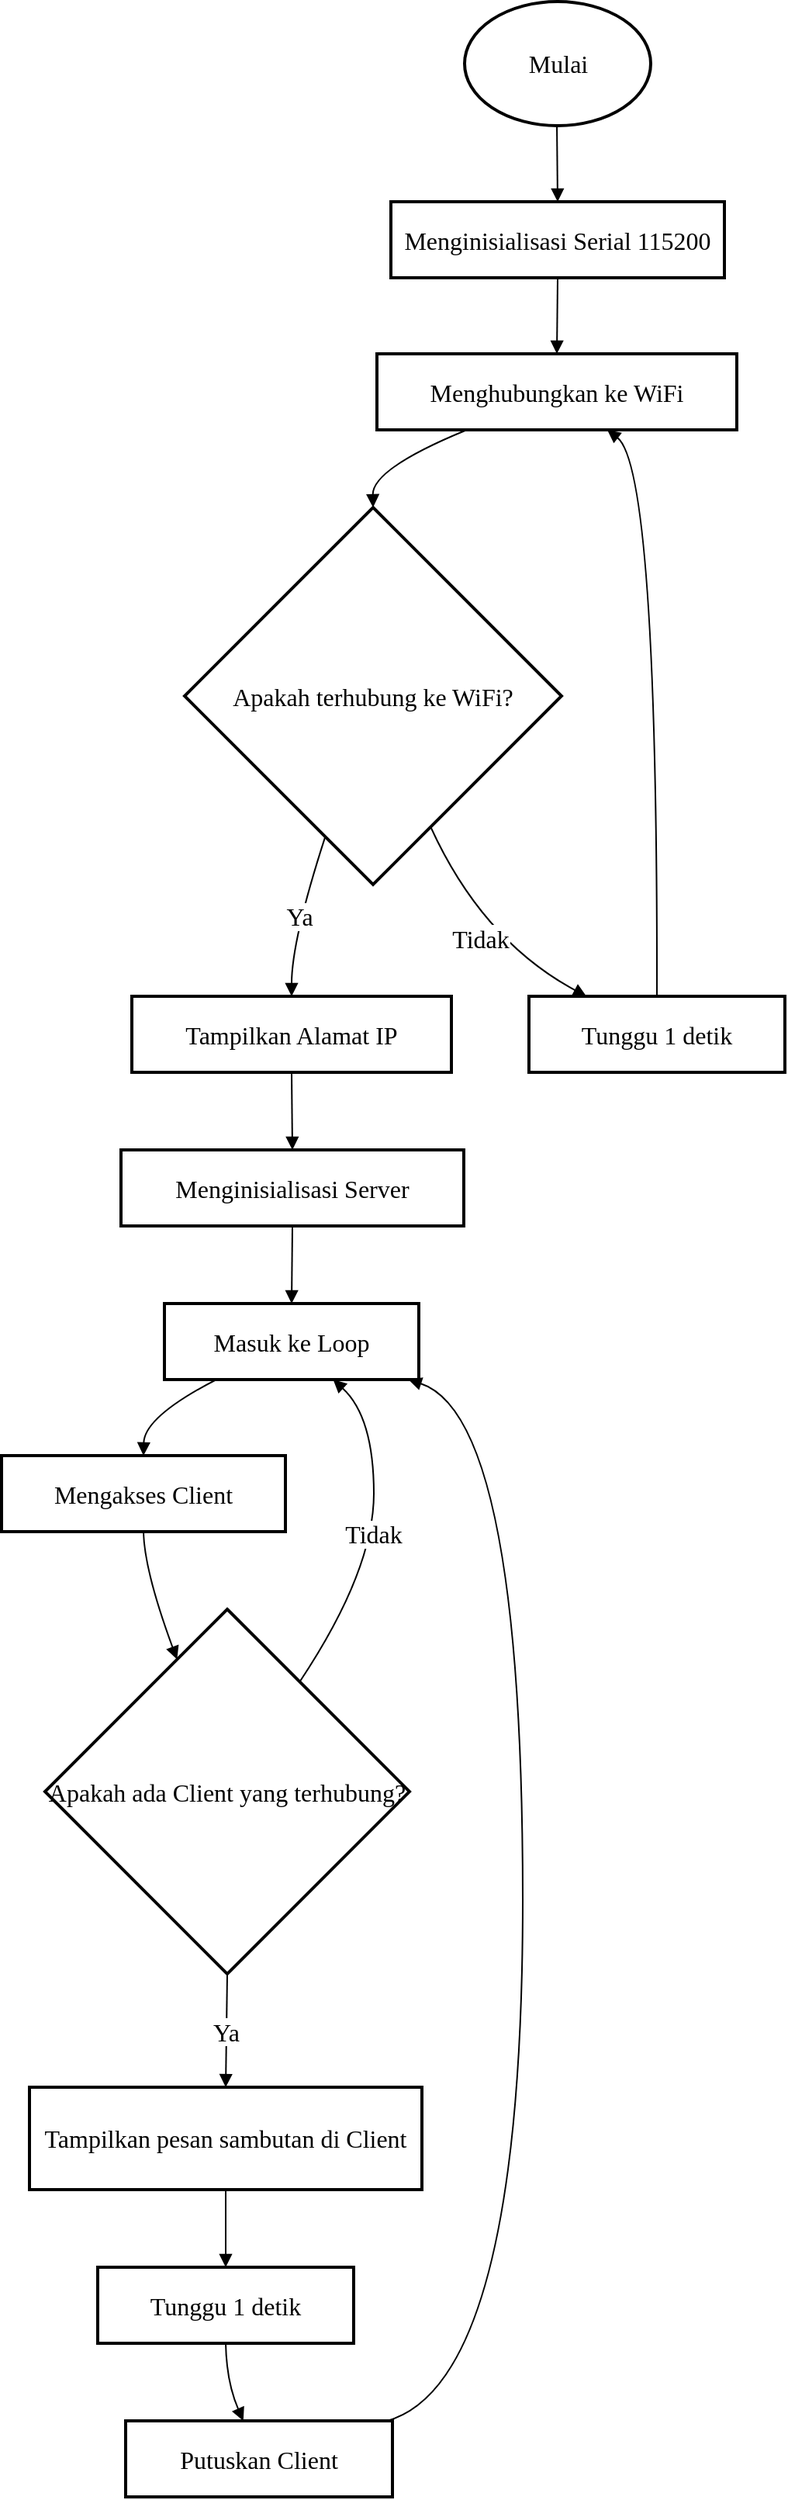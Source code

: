 <mxfile version="24.8.3">
  <diagram name="Halaman-1" id="jjPbN-mT1EbiG51Dy9Li">
    <mxGraphModel grid="1" page="1" gridSize="10" guides="1" tooltips="1" connect="1" arrows="1" fold="1" pageScale="1" pageWidth="827" pageHeight="1169" math="0" shadow="0">
      <root>
        <mxCell id="0" />
        <mxCell id="1" parent="0" />
        <mxCell id="ErBXcJ-Mswv69xuC4HxP-105" value="Menginisialisasi Serial 115200" style="whiteSpace=wrap;strokeWidth=2;fontFamily=Comic Sans MS;fontSize=16;" vertex="1" parent="1">
          <mxGeometry x="412" y="139" width="215" height="49" as="geometry" />
        </mxCell>
        <mxCell id="ErBXcJ-Mswv69xuC4HxP-106" value="Menghubungkan ke WiFi" style="whiteSpace=wrap;strokeWidth=2;fontFamily=Comic Sans MS;fontSize=16;" vertex="1" parent="1">
          <mxGeometry x="403" y="237" width="232" height="49" as="geometry" />
        </mxCell>
        <mxCell id="ErBXcJ-Mswv69xuC4HxP-107" value="Apakah terhubung ke WiFi?" style="rhombus;strokeWidth=2;whiteSpace=wrap;fontFamily=Comic Sans MS;fontSize=16;" vertex="1" parent="1">
          <mxGeometry x="279" y="336" width="243" height="243" as="geometry" />
        </mxCell>
        <mxCell id="ErBXcJ-Mswv69xuC4HxP-108" value="Tampilkan Alamat IP" style="whiteSpace=wrap;strokeWidth=2;fontFamily=Comic Sans MS;fontSize=16;" vertex="1" parent="1">
          <mxGeometry x="245" y="651" width="206" height="49" as="geometry" />
        </mxCell>
        <mxCell id="ErBXcJ-Mswv69xuC4HxP-109" value="Tunggu 1 detik" style="whiteSpace=wrap;strokeWidth=2;fontFamily=Comic Sans MS;fontSize=16;" vertex="1" parent="1">
          <mxGeometry x="501" y="651" width="165" height="49" as="geometry" />
        </mxCell>
        <mxCell id="ErBXcJ-Mswv69xuC4HxP-110" value="Menginisialisasi Server" style="whiteSpace=wrap;strokeWidth=2;fontFamily=Comic Sans MS;fontSize=16;" vertex="1" parent="1">
          <mxGeometry x="238" y="750" width="221" height="49" as="geometry" />
        </mxCell>
        <mxCell id="ErBXcJ-Mswv69xuC4HxP-111" value="Masuk ke Loop" style="whiteSpace=wrap;strokeWidth=2;fontFamily=Comic Sans MS;fontSize=16;" vertex="1" parent="1">
          <mxGeometry x="266" y="849" width="164" height="49" as="geometry" />
        </mxCell>
        <mxCell id="ErBXcJ-Mswv69xuC4HxP-112" value="Mengakses Client" style="whiteSpace=wrap;strokeWidth=2;fontFamily=Comic Sans MS;fontSize=16;" vertex="1" parent="1">
          <mxGeometry x="161" y="947" width="183" height="49" as="geometry" />
        </mxCell>
        <mxCell id="ErBXcJ-Mswv69xuC4HxP-113" value="Apakah ada Client yang terhubung?" style="rhombus;strokeWidth=2;whiteSpace=wrap;fontFamily=Comic Sans MS;fontSize=16;" vertex="1" parent="1">
          <mxGeometry x="189" y="1046" width="235" height="235" as="geometry" />
        </mxCell>
        <mxCell id="ErBXcJ-Mswv69xuC4HxP-114" value="Tampilkan pesan sambutan di Client" style="whiteSpace=wrap;strokeWidth=2;fontFamily=Comic Sans MS;fontSize=16;" vertex="1" parent="1">
          <mxGeometry x="179" y="1354" width="253" height="66" as="geometry" />
        </mxCell>
        <mxCell id="ErBXcJ-Mswv69xuC4HxP-115" value="Tunggu 1 detik" style="whiteSpace=wrap;strokeWidth=2;fontFamily=Comic Sans MS;fontSize=16;" vertex="1" parent="1">
          <mxGeometry x="223" y="1470" width="165" height="49" as="geometry" />
        </mxCell>
        <mxCell id="ErBXcJ-Mswv69xuC4HxP-116" value="Putuskan Client" style="whiteSpace=wrap;strokeWidth=2;fontFamily=Comic Sans MS;fontSize=16;" vertex="1" parent="1">
          <mxGeometry x="241" y="1569" width="172" height="49" as="geometry" />
        </mxCell>
        <mxCell id="ErBXcJ-Mswv69xuC4HxP-117" value="" style="curved=1;startArrow=none;endArrow=block;exitX=0.5;exitY=0.99;entryX=0.5;entryY=-0.01;rounded=0;fontFamily=Comic Sans MS;fontSize=16;" edge="1" parent="1" target="ErBXcJ-Mswv69xuC4HxP-105">
          <mxGeometry relative="1" as="geometry">
            <Array as="points" />
            <mxPoint x="519" y="89" as="sourcePoint" />
          </mxGeometry>
        </mxCell>
        <mxCell id="ErBXcJ-Mswv69xuC4HxP-118" value="" style="curved=1;startArrow=none;endArrow=block;exitX=0.5;exitY=0.99;entryX=0.5;entryY=0.01;rounded=0;fontFamily=Comic Sans MS;fontSize=16;" edge="1" parent="1" source="ErBXcJ-Mswv69xuC4HxP-105" target="ErBXcJ-Mswv69xuC4HxP-106">
          <mxGeometry relative="1" as="geometry">
            <Array as="points" />
          </mxGeometry>
        </mxCell>
        <mxCell id="ErBXcJ-Mswv69xuC4HxP-119" value="" style="curved=1;startArrow=none;endArrow=block;exitX=0.25;exitY=1;entryX=0.5;entryY=0;rounded=0;fontFamily=Comic Sans MS;fontSize=16;" edge="1" parent="1" source="ErBXcJ-Mswv69xuC4HxP-106" target="ErBXcJ-Mswv69xuC4HxP-107">
          <mxGeometry relative="1" as="geometry">
            <Array as="points">
              <mxPoint x="400" y="311" />
            </Array>
          </mxGeometry>
        </mxCell>
        <mxCell id="ErBXcJ-Mswv69xuC4HxP-120" value="Ya" style="curved=1;startArrow=none;endArrow=block;exitX=0.33;exitY=1;entryX=0.5;entryY=0.01;rounded=0;fontFamily=Comic Sans MS;fontSize=16;" edge="1" parent="1" source="ErBXcJ-Mswv69xuC4HxP-107" target="ErBXcJ-Mswv69xuC4HxP-108">
          <mxGeometry relative="1" as="geometry">
            <Array as="points">
              <mxPoint x="348" y="615" />
            </Array>
          </mxGeometry>
        </mxCell>
        <mxCell id="ErBXcJ-Mswv69xuC4HxP-121" value="Tidak" style="curved=1;startArrow=none;endArrow=block;exitX=0.72;exitY=1;entryX=0.23;entryY=0.01;rounded=0;fontFamily=Comic Sans MS;fontSize=16;" edge="1" parent="1" source="ErBXcJ-Mswv69xuC4HxP-107" target="ErBXcJ-Mswv69xuC4HxP-109">
          <mxGeometry relative="1" as="geometry">
            <Array as="points">
              <mxPoint x="471" y="615" />
            </Array>
          </mxGeometry>
        </mxCell>
        <mxCell id="ErBXcJ-Mswv69xuC4HxP-122" value="" style="curved=1;startArrow=none;endArrow=block;exitX=0.5;exitY=0.01;entryX=0.64;entryY=1;rounded=0;fontFamily=Comic Sans MS;fontSize=16;" edge="1" parent="1" source="ErBXcJ-Mswv69xuC4HxP-109" target="ErBXcJ-Mswv69xuC4HxP-106">
          <mxGeometry relative="1" as="geometry">
            <Array as="points">
              <mxPoint x="584" y="311" />
            </Array>
          </mxGeometry>
        </mxCell>
        <mxCell id="ErBXcJ-Mswv69xuC4HxP-123" value="" style="curved=1;startArrow=none;endArrow=block;exitX=0.5;exitY=1;entryX=0.5;entryY=0;rounded=0;fontFamily=Comic Sans MS;fontSize=16;" edge="1" parent="1" source="ErBXcJ-Mswv69xuC4HxP-108" target="ErBXcJ-Mswv69xuC4HxP-110">
          <mxGeometry relative="1" as="geometry">
            <Array as="points" />
          </mxGeometry>
        </mxCell>
        <mxCell id="ErBXcJ-Mswv69xuC4HxP-124" value="" style="curved=1;startArrow=none;endArrow=block;exitX=0.5;exitY=0.99;entryX=0.5;entryY=-0.01;rounded=0;fontFamily=Comic Sans MS;fontSize=16;" edge="1" parent="1" source="ErBXcJ-Mswv69xuC4HxP-110" target="ErBXcJ-Mswv69xuC4HxP-111">
          <mxGeometry relative="1" as="geometry">
            <Array as="points" />
          </mxGeometry>
        </mxCell>
        <mxCell id="ErBXcJ-Mswv69xuC4HxP-125" value="" style="curved=1;startArrow=none;endArrow=block;exitX=0.21;exitY=0.99;entryX=0.5;entryY=0.01;rounded=0;fontFamily=Comic Sans MS;fontSize=16;" edge="1" parent="1" source="ErBXcJ-Mswv69xuC4HxP-111" target="ErBXcJ-Mswv69xuC4HxP-112">
          <mxGeometry relative="1" as="geometry">
            <Array as="points">
              <mxPoint x="253" y="922" />
            </Array>
          </mxGeometry>
        </mxCell>
        <mxCell id="ErBXcJ-Mswv69xuC4HxP-126" value="" style="curved=1;startArrow=none;endArrow=block;exitX=0.5;exitY=1;entryX=0.31;entryY=0;rounded=0;fontFamily=Comic Sans MS;fontSize=16;" edge="1" parent="1" source="ErBXcJ-Mswv69xuC4HxP-112" target="ErBXcJ-Mswv69xuC4HxP-113">
          <mxGeometry relative="1" as="geometry">
            <Array as="points">
              <mxPoint x="253" y="1021" />
            </Array>
          </mxGeometry>
        </mxCell>
        <mxCell id="ErBXcJ-Mswv69xuC4HxP-127" value="Ya" style="curved=1;startArrow=none;endArrow=block;exitX=0.5;exitY=1;entryX=0.5;entryY=-0.01;rounded=0;fontFamily=Comic Sans MS;fontSize=16;" edge="1" parent="1" source="ErBXcJ-Mswv69xuC4HxP-113" target="ErBXcJ-Mswv69xuC4HxP-114">
          <mxGeometry relative="1" as="geometry">
            <Array as="points" />
          </mxGeometry>
        </mxCell>
        <mxCell id="ErBXcJ-Mswv69xuC4HxP-128" value="" style="curved=1;startArrow=none;endArrow=block;exitX=0.5;exitY=1;entryX=0.5;entryY=0;rounded=0;fontFamily=Comic Sans MS;fontSize=16;" edge="1" parent="1" source="ErBXcJ-Mswv69xuC4HxP-114" target="ErBXcJ-Mswv69xuC4HxP-115">
          <mxGeometry relative="1" as="geometry">
            <Array as="points" />
          </mxGeometry>
        </mxCell>
        <mxCell id="ErBXcJ-Mswv69xuC4HxP-129" value="" style="curved=1;startArrow=none;endArrow=block;exitX=0.5;exitY=0.99;entryX=0.44;entryY=-0.01;rounded=0;fontFamily=Comic Sans MS;fontSize=16;" edge="1" parent="1" source="ErBXcJ-Mswv69xuC4HxP-115" target="ErBXcJ-Mswv69xuC4HxP-116">
          <mxGeometry relative="1" as="geometry">
            <Array as="points">
              <mxPoint x="306" y="1544" />
            </Array>
          </mxGeometry>
        </mxCell>
        <mxCell id="ErBXcJ-Mswv69xuC4HxP-130" value="" style="curved=1;startArrow=none;endArrow=block;exitX=0.99;exitY=-0.01;entryX=0.95;entryY=0.99;rounded=0;fontFamily=Comic Sans MS;fontSize=16;" edge="1" parent="1" source="ErBXcJ-Mswv69xuC4HxP-116" target="ErBXcJ-Mswv69xuC4HxP-111">
          <mxGeometry relative="1" as="geometry">
            <Array as="points">
              <mxPoint x="497" y="1544" />
              <mxPoint x="497" y="922" />
            </Array>
          </mxGeometry>
        </mxCell>
        <mxCell id="ErBXcJ-Mswv69xuC4HxP-131" value="Tidak" style="curved=1;startArrow=none;endArrow=block;exitX=0.83;exitY=0;entryX=0.66;entryY=0.99;rounded=0;fontFamily=Comic Sans MS;fontSize=16;" edge="1" parent="1" source="ErBXcJ-Mswv69xuC4HxP-113" target="ErBXcJ-Mswv69xuC4HxP-111">
          <mxGeometry relative="1" as="geometry">
            <Array as="points">
              <mxPoint x="401" y="1021" />
              <mxPoint x="401" y="922" />
            </Array>
          </mxGeometry>
        </mxCell>
        <mxCell id="ErBXcJ-Mswv69xuC4HxP-132" value="&lt;font style=&quot;font-size: 16px;&quot; face=&quot;Comic Sans MS&quot;&gt;Mulai&lt;/font&gt;" style="ellipse;whiteSpace=wrap;html=1;fontColor=default;strokeWidth=2;" vertex="1" parent="1">
          <mxGeometry x="459.5" y="10" width="120" height="80" as="geometry" />
        </mxCell>
      </root>
    </mxGraphModel>
  </diagram>
</mxfile>
